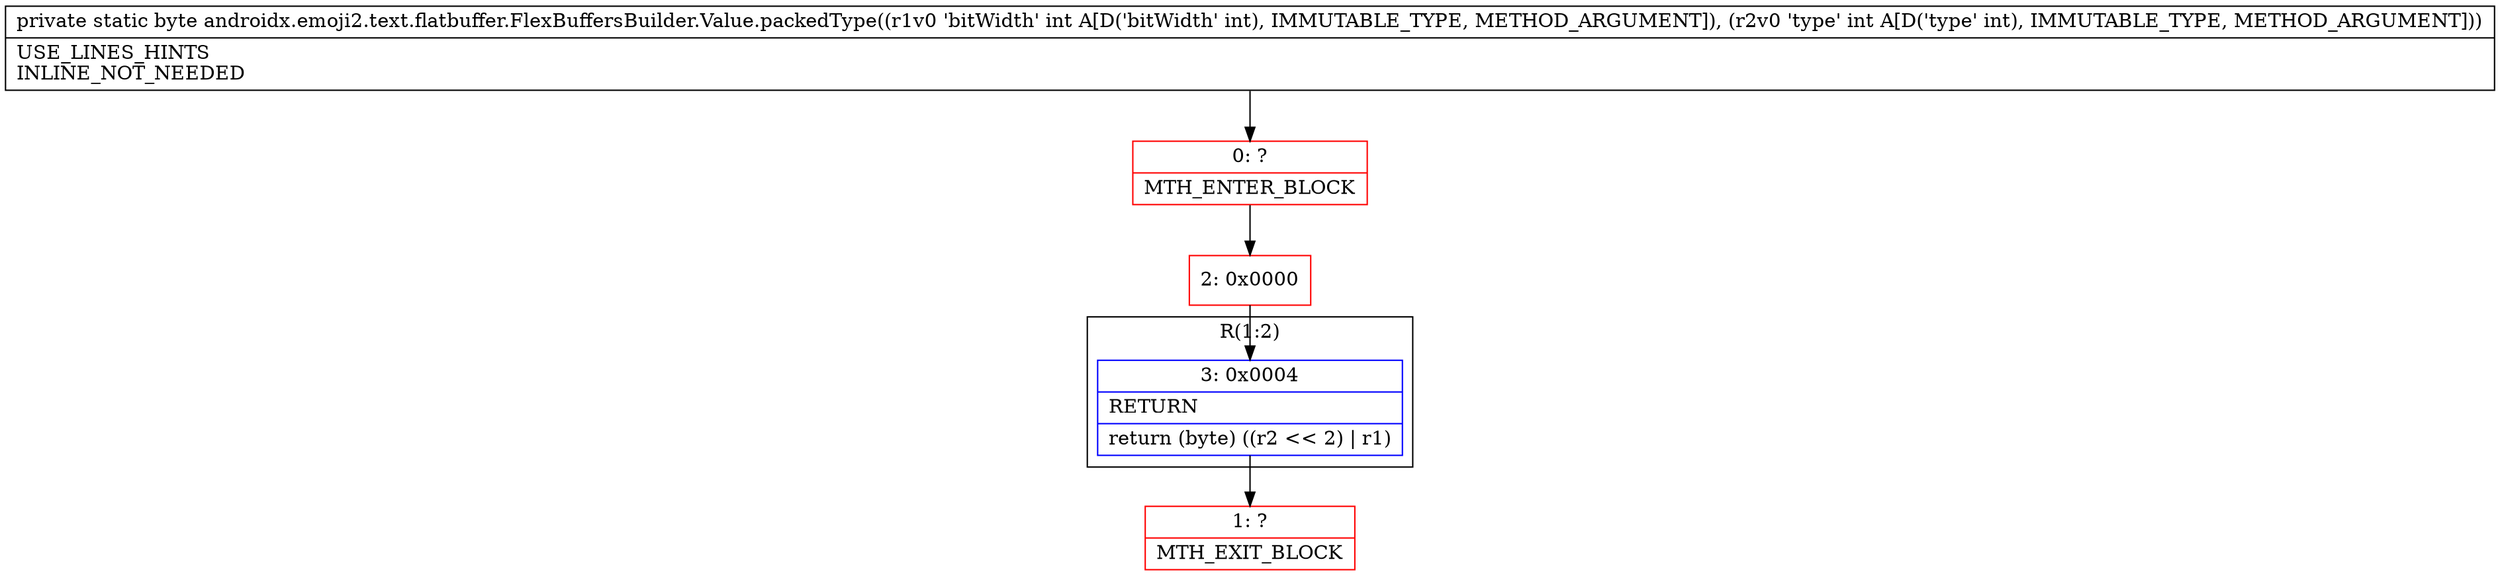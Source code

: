 digraph "CFG forandroidx.emoji2.text.flatbuffer.FlexBuffersBuilder.Value.packedType(II)B" {
subgraph cluster_Region_1504413501 {
label = "R(1:2)";
node [shape=record,color=blue];
Node_3 [shape=record,label="{3\:\ 0x0004|RETURN\l|return (byte) ((r2 \<\< 2) \| r1)\l}"];
}
Node_0 [shape=record,color=red,label="{0\:\ ?|MTH_ENTER_BLOCK\l}"];
Node_2 [shape=record,color=red,label="{2\:\ 0x0000}"];
Node_1 [shape=record,color=red,label="{1\:\ ?|MTH_EXIT_BLOCK\l}"];
MethodNode[shape=record,label="{private static byte androidx.emoji2.text.flatbuffer.FlexBuffersBuilder.Value.packedType((r1v0 'bitWidth' int A[D('bitWidth' int), IMMUTABLE_TYPE, METHOD_ARGUMENT]), (r2v0 'type' int A[D('type' int), IMMUTABLE_TYPE, METHOD_ARGUMENT]))  | USE_LINES_HINTS\lINLINE_NOT_NEEDED\l}"];
MethodNode -> Node_0;Node_3 -> Node_1;
Node_0 -> Node_2;
Node_2 -> Node_3;
}

